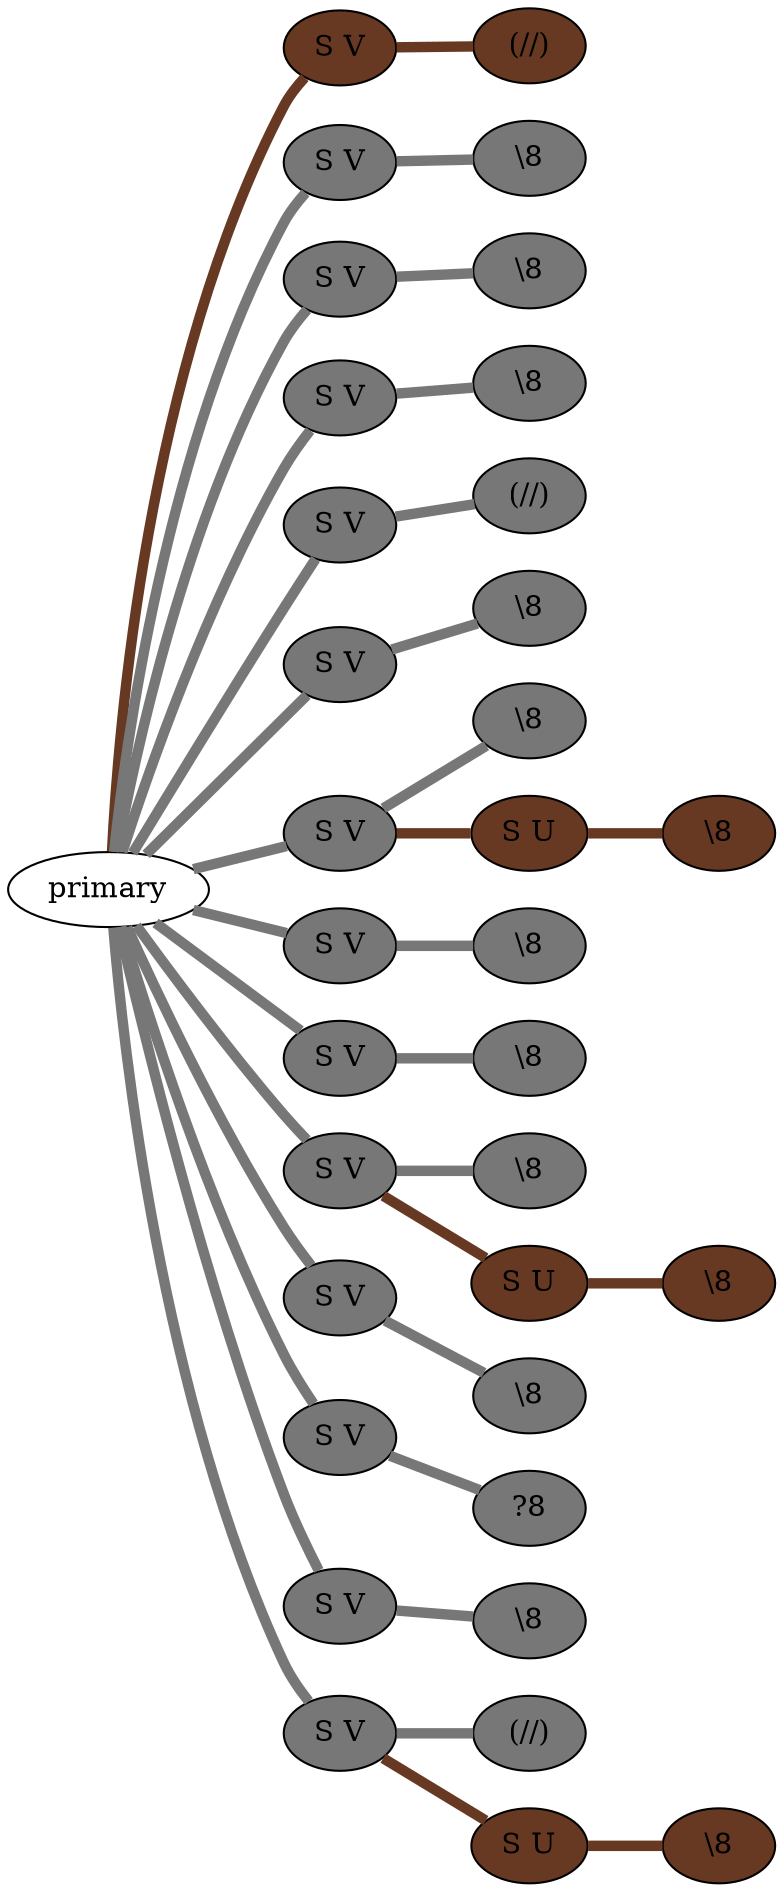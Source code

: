 graph {
 graph [rankdir=LR]
"primary" -- "1" [penwidth=5,color="#673923"]
"1" [label="S V", style=filled, fillcolor="#673923"]
"1" -- "1:0" [penwidth=5,color="#673923"]
"1:0" [label="(//)", style=filled, fillcolor="#673923"]
"primary" -- "2" [penwidth=5,color="#777777"]
"2" [label="S V", style=filled, fillcolor="#777777"]
"2" -- "2:0" [penwidth=5,color="#777777"]
"2:0" [label="\\8", style=filled, fillcolor="#777777"]
"primary" -- "3" [penwidth=5,color="#777777"]
"3" [label="S V", style=filled, fillcolor="#777777"]
"3" -- "3:0" [penwidth=5,color="#777777"]
"3:0" [label="\\8", style=filled, fillcolor="#777777"]
"primary" -- "4" [penwidth=5,color="#777777"]
"4" [label="S V", style=filled, fillcolor="#777777"]
"4" -- "4:0" [penwidth=5,color="#777777"]
"4:0" [label="\\8", style=filled, fillcolor="#777777"]
"primary" -- "5" [penwidth=5,color="#777777"]
"5" [label="S V", style=filled, fillcolor="#777777"]
"5" -- "5:0" [penwidth=5,color="#777777"]
"5:0" [label="(//)", style=filled, fillcolor="#777777"]
"primary" -- "6" [penwidth=5,color="#777777"]
"6" [label="S V", style=filled, fillcolor="#777777"]
"6" -- "6:0" [penwidth=5,color="#777777"]
"6:0" [label="\\8", style=filled, fillcolor="#777777"]
"primary" -- "7" [penwidth=5,color="#777777"]
"7" [label="S V", style=filled, fillcolor="#777777"]
"7" -- "7:0" [penwidth=5,color="#777777"]
"7:0" [label="\\8", style=filled, fillcolor="#777777"]
"7" -- "7s1" [penwidth=5,color="#673923"]
"7s1" [label="S U", style=filled, fillcolor="#673923"]
"7s1" -- "7s1:0" [penwidth=5,color="#673923"]
"7s1:0" [label="\\8", style=filled, fillcolor="#673923"]
"primary" -- "8" [penwidth=5,color="#777777"]
"8" [label="S V", style=filled, fillcolor="#777777"]
"8" -- "8:0" [penwidth=5,color="#777777"]
"8:0" [label="\\8", style=filled, fillcolor="#777777"]
"primary" -- "9" [penwidth=5,color="#777777"]
"9" [label="S V", style=filled, fillcolor="#777777"]
"9" -- "9:0" [penwidth=5,color="#777777"]
"9:0" [label="\\8", style=filled, fillcolor="#777777"]
"primary" -- "10" [penwidth=5,color="#777777"]
"10" [label="S V", style=filled, fillcolor="#777777"]
"10" -- "10:0" [penwidth=5,color="#777777"]
"10:0" [label="\\8", style=filled, fillcolor="#777777"]
"10" -- "10s1" [penwidth=5,color="#673923"]
"10s1" [label="S U", style=filled, fillcolor="#673923"]
"10s1" -- "10s1:0" [penwidth=5,color="#673923"]
"10s1:0" [label="\\8", style=filled, fillcolor="#673923"]
"primary" -- "11" [penwidth=5,color="#777777"]
"11" [label="S V", style=filled, fillcolor="#777777"]
"11" -- "11:0" [penwidth=5,color="#777777"]
"11:0" [label="\\8", style=filled, fillcolor="#777777"]
"primary" -- "12" [penwidth=5,color="#777777"]
"12" [label="S V", style=filled, fillcolor="#777777"]
"12" -- "12:0" [penwidth=5,color="#777777"]
"12:0" [label="?8", style=filled, fillcolor="#777777"]
"primary" -- "13" [penwidth=5,color="#777777"]
"13" [label="S V", style=filled, fillcolor="#777777"]
"13" -- "13:0" [penwidth=5,color="#777777"]
"13:0" [label="\\8", style=filled, fillcolor="#777777"]
"primary" -- "14" [penwidth=5,color="#777777"]
"14" [label="S V", style=filled, fillcolor="#777777"]
"14" -- "14:0" [penwidth=5,color="#777777"]
"14:0" [label="(//)", style=filled, fillcolor="#777777"]
"14" -- "14s1" [penwidth=5,color="#673923"]
"14s1" [label="S U", style=filled, fillcolor="#673923"]
"14s1" -- "14s1:0" [penwidth=5,color="#673923"]
"14s1:0" [label="\\8", style=filled, fillcolor="#673923"]
}
